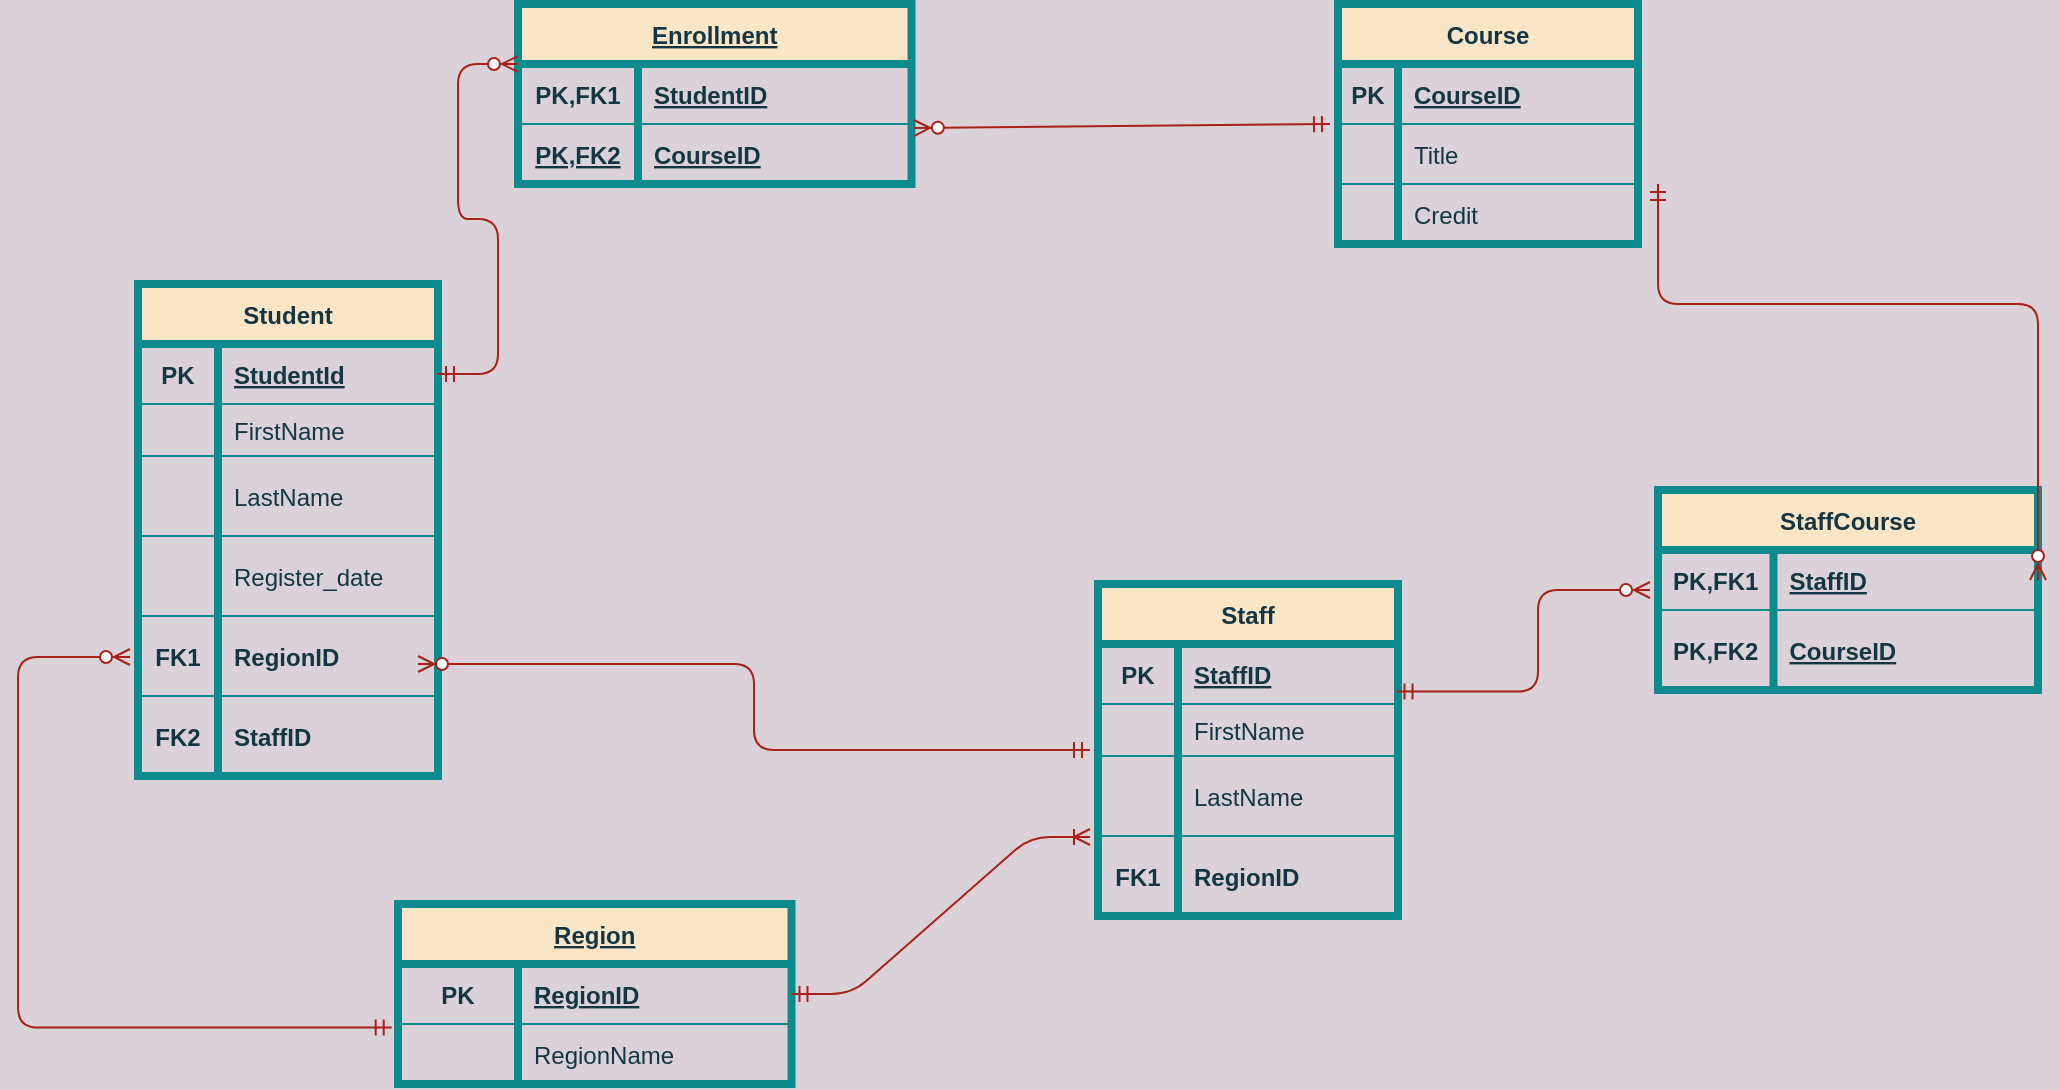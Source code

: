 <mxfile version="15.7.3" type="device"><diagram name="Universty Database Diagram" id="fdOnBVPsswf4ovLiWpWn"><mxGraphModel dx="1154" dy="551" grid="1" gridSize="10" guides="1" tooltips="1" connect="1" arrows="1" fold="1" page="1" pageScale="1" pageWidth="827" pageHeight="1169" background="#DAD2D8" math="0" shadow="0"><root><mxCell id="ur-bBOxtbcJsw3FvqmLU-0"/><mxCell id="ur-bBOxtbcJsw3FvqmLU-1" parent="ur-bBOxtbcJsw3FvqmLU-0"/><mxCell id="ur-bBOxtbcJsw3FvqmLU-2" value="Student" style="shape=table;startSize=30;container=1;collapsible=1;childLayout=tableLayout;fixedRows=1;rowLines=0;fontStyle=1;align=center;resizeLast=1;strokeWidth=4;perimeterSpacing=4;fillColor=#FAE5C7;strokeColor=#0F8B8D;fontColor=#143642;" vertex="1" parent="ur-bBOxtbcJsw3FvqmLU-1"><mxGeometry x="100" y="170" width="150" height="246" as="geometry"/></mxCell><mxCell id="ur-bBOxtbcJsw3FvqmLU-3" value="" style="shape=partialRectangle;collapsible=0;dropTarget=0;pointerEvents=0;fillColor=none;points=[[0,0.5],[1,0.5]];portConstraint=eastwest;top=0;left=0;right=0;bottom=1;strokeColor=#0F8B8D;fontColor=#143642;" vertex="1" parent="ur-bBOxtbcJsw3FvqmLU-2"><mxGeometry y="30" width="150" height="30" as="geometry"/></mxCell><mxCell id="ur-bBOxtbcJsw3FvqmLU-4" value="PK" style="shape=partialRectangle;overflow=hidden;connectable=0;fillColor=none;top=0;left=0;bottom=0;right=0;fontStyle=1;strokeColor=#0F8B8D;fontColor=#143642;" vertex="1" parent="ur-bBOxtbcJsw3FvqmLU-3"><mxGeometry width="40" height="30" as="geometry"><mxRectangle width="40" height="30" as="alternateBounds"/></mxGeometry></mxCell><mxCell id="ur-bBOxtbcJsw3FvqmLU-5" value="StudentId" style="shape=partialRectangle;overflow=hidden;connectable=0;fillColor=none;top=0;left=0;bottom=0;right=0;align=left;spacingLeft=6;fontStyle=5;strokeColor=#0F8B8D;fontColor=#143642;" vertex="1" parent="ur-bBOxtbcJsw3FvqmLU-3"><mxGeometry x="40" width="110" height="30" as="geometry"><mxRectangle width="110" height="30" as="alternateBounds"/></mxGeometry></mxCell><mxCell id="ur-bBOxtbcJsw3FvqmLU-6" style="shape=partialRectangle;collapsible=0;dropTarget=0;pointerEvents=0;fillColor=none;points=[[0,0.5],[1,0.5]];portConstraint=eastwest;top=0;left=0;right=0;bottom=1;strokeColor=#0F8B8D;fontColor=#143642;" vertex="1" parent="ur-bBOxtbcJsw3FvqmLU-2"><mxGeometry y="60" width="150" height="26" as="geometry"/></mxCell><mxCell id="ur-bBOxtbcJsw3FvqmLU-7" style="shape=partialRectangle;overflow=hidden;connectable=0;fillColor=none;top=0;left=0;bottom=0;right=0;fontStyle=1;strokeColor=#0F8B8D;fontColor=#143642;" vertex="1" parent="ur-bBOxtbcJsw3FvqmLU-6"><mxGeometry width="40" height="26" as="geometry"><mxRectangle width="40" height="26" as="alternateBounds"/></mxGeometry></mxCell><mxCell id="ur-bBOxtbcJsw3FvqmLU-8" value="FirstName" style="shape=partialRectangle;overflow=hidden;connectable=0;fillColor=none;top=0;left=0;bottom=0;right=0;align=left;spacingLeft=6;fontStyle=0;strokeColor=#0F8B8D;fontColor=#143642;" vertex="1" parent="ur-bBOxtbcJsw3FvqmLU-6"><mxGeometry x="40" width="110" height="26" as="geometry"><mxRectangle width="110" height="26" as="alternateBounds"/></mxGeometry></mxCell><mxCell id="ur-bBOxtbcJsw3FvqmLU-9" style="shape=partialRectangle;collapsible=0;dropTarget=0;pointerEvents=0;fillColor=none;points=[[0,0.5],[1,0.5]];portConstraint=eastwest;top=0;left=0;right=0;bottom=1;strokeColor=#0F8B8D;fontColor=#143642;" vertex="1" parent="ur-bBOxtbcJsw3FvqmLU-2"><mxGeometry y="86" width="150" height="40" as="geometry"/></mxCell><mxCell id="ur-bBOxtbcJsw3FvqmLU-10" style="shape=partialRectangle;overflow=hidden;connectable=0;fillColor=none;top=0;left=0;bottom=0;right=0;fontStyle=1;strokeColor=#0F8B8D;fontColor=#143642;" vertex="1" parent="ur-bBOxtbcJsw3FvqmLU-9"><mxGeometry width="40" height="40" as="geometry"><mxRectangle width="40" height="40" as="alternateBounds"/></mxGeometry></mxCell><mxCell id="ur-bBOxtbcJsw3FvqmLU-11" value="LastName" style="shape=partialRectangle;overflow=hidden;connectable=0;fillColor=none;top=0;left=0;bottom=0;right=0;align=left;spacingLeft=6;fontStyle=0;strokeColor=#0F8B8D;fontColor=#143642;" vertex="1" parent="ur-bBOxtbcJsw3FvqmLU-9"><mxGeometry x="40" width="110" height="40" as="geometry"><mxRectangle width="110" height="40" as="alternateBounds"/></mxGeometry></mxCell><mxCell id="ur-bBOxtbcJsw3FvqmLU-12" style="shape=partialRectangle;collapsible=0;dropTarget=0;pointerEvents=0;fillColor=none;points=[[0,0.5],[1,0.5]];portConstraint=eastwest;top=0;left=0;right=0;bottom=1;strokeColor=#0F8B8D;fontColor=#143642;" vertex="1" parent="ur-bBOxtbcJsw3FvqmLU-2"><mxGeometry y="126" width="150" height="40" as="geometry"/></mxCell><mxCell id="ur-bBOxtbcJsw3FvqmLU-13" style="shape=partialRectangle;overflow=hidden;connectable=0;fillColor=none;top=0;left=0;bottom=0;right=0;fontStyle=1;strokeColor=#0F8B8D;fontColor=#143642;" vertex="1" parent="ur-bBOxtbcJsw3FvqmLU-12"><mxGeometry width="40" height="40" as="geometry"><mxRectangle width="40" height="40" as="alternateBounds"/></mxGeometry></mxCell><mxCell id="ur-bBOxtbcJsw3FvqmLU-14" value="Register_date" style="shape=partialRectangle;overflow=hidden;connectable=0;fillColor=none;top=0;left=0;bottom=0;right=0;align=left;spacingLeft=6;fontStyle=0;strokeColor=#0F8B8D;fontColor=#143642;" vertex="1" parent="ur-bBOxtbcJsw3FvqmLU-12"><mxGeometry x="40" width="110" height="40" as="geometry"><mxRectangle width="110" height="40" as="alternateBounds"/></mxGeometry></mxCell><mxCell id="ur-bBOxtbcJsw3FvqmLU-15" style="shape=partialRectangle;collapsible=0;dropTarget=0;pointerEvents=0;fillColor=none;points=[[0,0.5],[1,0.5]];portConstraint=eastwest;top=0;left=0;right=0;bottom=1;strokeColor=#0F8B8D;fontColor=#143642;" vertex="1" parent="ur-bBOxtbcJsw3FvqmLU-2"><mxGeometry y="166" width="150" height="40" as="geometry"/></mxCell><mxCell id="ur-bBOxtbcJsw3FvqmLU-16" value="FK1" style="shape=partialRectangle;overflow=hidden;connectable=0;fillColor=none;top=0;left=0;bottom=0;right=0;fontStyle=1;strokeColor=#0F8B8D;fontColor=#143642;" vertex="1" parent="ur-bBOxtbcJsw3FvqmLU-15"><mxGeometry width="40" height="40" as="geometry"><mxRectangle width="40" height="40" as="alternateBounds"/></mxGeometry></mxCell><mxCell id="ur-bBOxtbcJsw3FvqmLU-17" value="RegionID" style="shape=partialRectangle;overflow=hidden;connectable=0;fillColor=none;top=0;left=0;bottom=0;right=0;align=left;spacingLeft=6;fontStyle=1;strokeColor=#0F8B8D;fontColor=#143642;" vertex="1" parent="ur-bBOxtbcJsw3FvqmLU-15"><mxGeometry x="40" width="110" height="40" as="geometry"><mxRectangle width="110" height="40" as="alternateBounds"/></mxGeometry></mxCell><mxCell id="ur-bBOxtbcJsw3FvqmLU-18" style="shape=partialRectangle;collapsible=0;dropTarget=0;pointerEvents=0;fillColor=none;points=[[0,0.5],[1,0.5]];portConstraint=eastwest;top=0;left=0;right=0;bottom=1;strokeColor=#0F8B8D;fontColor=#143642;" vertex="1" parent="ur-bBOxtbcJsw3FvqmLU-2"><mxGeometry y="206" width="150" height="40" as="geometry"/></mxCell><mxCell id="ur-bBOxtbcJsw3FvqmLU-19" value="FK2" style="shape=partialRectangle;overflow=hidden;connectable=0;fillColor=none;top=0;left=0;bottom=0;right=0;fontStyle=1;strokeColor=#0F8B8D;fontColor=#143642;" vertex="1" parent="ur-bBOxtbcJsw3FvqmLU-18"><mxGeometry width="40" height="40" as="geometry"><mxRectangle width="40" height="40" as="alternateBounds"/></mxGeometry></mxCell><mxCell id="ur-bBOxtbcJsw3FvqmLU-20" value="StaffID" style="shape=partialRectangle;overflow=hidden;connectable=0;fillColor=none;top=0;left=0;bottom=0;right=0;align=left;spacingLeft=6;fontStyle=1;strokeColor=#0F8B8D;fontColor=#143642;" vertex="1" parent="ur-bBOxtbcJsw3FvqmLU-18"><mxGeometry x="40" width="110" height="40" as="geometry"><mxRectangle width="110" height="40" as="alternateBounds"/></mxGeometry></mxCell><mxCell id="ur-bBOxtbcJsw3FvqmLU-21" value="Enrollment" style="shape=table;startSize=30;container=1;collapsible=1;childLayout=tableLayout;fixedRows=1;rowLines=0;fontStyle=5;align=center;resizeLast=1;strokeWidth=4;perimeterSpacing=4;fillColor=#FAE5C7;strokeColor=#0F8B8D;fontColor=#143642;" vertex="1" parent="ur-bBOxtbcJsw3FvqmLU-1"><mxGeometry x="290" y="30" width="196.75" height="90" as="geometry"/></mxCell><mxCell id="ur-bBOxtbcJsw3FvqmLU-22" value="" style="shape=partialRectangle;collapsible=0;dropTarget=0;pointerEvents=0;fillColor=none;points=[[0,0.5],[1,0.5]];portConstraint=eastwest;top=0;left=0;right=0;bottom=1;strokeColor=#0F8B8D;fontColor=#143642;" vertex="1" parent="ur-bBOxtbcJsw3FvqmLU-21"><mxGeometry y="30" width="196.75" height="30" as="geometry"/></mxCell><mxCell id="ur-bBOxtbcJsw3FvqmLU-23" value="PK,FK1" style="shape=partialRectangle;overflow=hidden;connectable=0;fillColor=none;top=0;left=0;bottom=0;right=0;fontStyle=1;strokeColor=#0F8B8D;fontColor=#143642;" vertex="1" parent="ur-bBOxtbcJsw3FvqmLU-22"><mxGeometry width="60" height="30" as="geometry"><mxRectangle width="60" height="30" as="alternateBounds"/></mxGeometry></mxCell><mxCell id="ur-bBOxtbcJsw3FvqmLU-24" value="StudentID" style="shape=partialRectangle;overflow=hidden;connectable=0;fillColor=none;top=0;left=0;bottom=0;right=0;align=left;spacingLeft=6;fontStyle=5;strokeColor=#0F8B8D;fontColor=#143642;" vertex="1" parent="ur-bBOxtbcJsw3FvqmLU-22"><mxGeometry x="60" width="136.75" height="30" as="geometry"><mxRectangle width="136.75" height="30" as="alternateBounds"/></mxGeometry></mxCell><mxCell id="ur-bBOxtbcJsw3FvqmLU-25" value="" style="shape=partialRectangle;collapsible=0;dropTarget=0;pointerEvents=0;fillColor=none;points=[[0,0.5],[1,0.5]];portConstraint=eastwest;top=0;left=0;right=0;bottom=0;strokeColor=#0F8B8D;fontColor=#143642;" vertex="1" parent="ur-bBOxtbcJsw3FvqmLU-21"><mxGeometry y="60" width="196.75" height="30" as="geometry"/></mxCell><mxCell id="ur-bBOxtbcJsw3FvqmLU-26" value="PK,FK2" style="shape=partialRectangle;overflow=hidden;connectable=0;fillColor=none;top=0;left=0;bottom=0;right=0;fontStyle=5;strokeColor=#0F8B8D;fontColor=#143642;" vertex="1" parent="ur-bBOxtbcJsw3FvqmLU-25"><mxGeometry width="60" height="30" as="geometry"><mxRectangle width="60" height="30" as="alternateBounds"/></mxGeometry></mxCell><mxCell id="ur-bBOxtbcJsw3FvqmLU-27" value="CourseID" style="shape=partialRectangle;overflow=hidden;connectable=0;fillColor=none;top=0;left=0;bottom=0;right=0;align=left;spacingLeft=6;fontStyle=5;strokeColor=#0F8B8D;fontColor=#143642;" vertex="1" parent="ur-bBOxtbcJsw3FvqmLU-25"><mxGeometry x="60" width="136.75" height="30" as="geometry"><mxRectangle width="136.75" height="30" as="alternateBounds"/></mxGeometry></mxCell><mxCell id="ur-bBOxtbcJsw3FvqmLU-28" value="Course" style="shape=table;startSize=30;container=1;collapsible=1;childLayout=tableLayout;fixedRows=1;rowLines=0;fontStyle=1;align=center;resizeLast=1;strokeWidth=4;perimeterSpacing=4;fillColor=#FAE5C7;strokeColor=#0F8B8D;fontColor=#143642;" vertex="1" parent="ur-bBOxtbcJsw3FvqmLU-1"><mxGeometry x="700" y="30" width="150" height="120" as="geometry"/></mxCell><mxCell id="ur-bBOxtbcJsw3FvqmLU-29" value="" style="shape=partialRectangle;collapsible=0;dropTarget=0;pointerEvents=0;fillColor=none;points=[[0,0.5],[1,0.5]];portConstraint=eastwest;top=0;left=0;right=0;bottom=1;strokeColor=#0F8B8D;fontColor=#143642;" vertex="1" parent="ur-bBOxtbcJsw3FvqmLU-28"><mxGeometry y="30" width="150" height="30" as="geometry"/></mxCell><mxCell id="ur-bBOxtbcJsw3FvqmLU-30" value="PK" style="shape=partialRectangle;overflow=hidden;connectable=0;fillColor=none;top=0;left=0;bottom=0;right=0;fontStyle=1;strokeColor=#0F8B8D;fontColor=#143642;" vertex="1" parent="ur-bBOxtbcJsw3FvqmLU-29"><mxGeometry width="30" height="30" as="geometry"><mxRectangle width="30" height="30" as="alternateBounds"/></mxGeometry></mxCell><mxCell id="ur-bBOxtbcJsw3FvqmLU-31" value="CourseID" style="shape=partialRectangle;overflow=hidden;connectable=0;fillColor=none;top=0;left=0;bottom=0;right=0;align=left;spacingLeft=6;fontStyle=5;strokeColor=#0F8B8D;fontColor=#143642;" vertex="1" parent="ur-bBOxtbcJsw3FvqmLU-29"><mxGeometry x="30" width="120" height="30" as="geometry"><mxRectangle width="120" height="30" as="alternateBounds"/></mxGeometry></mxCell><mxCell id="ur-bBOxtbcJsw3FvqmLU-32" style="shape=partialRectangle;collapsible=0;dropTarget=0;pointerEvents=0;fillColor=none;points=[[0,0.5],[1,0.5]];portConstraint=eastwest;top=0;left=0;right=0;bottom=1;strokeColor=#0F8B8D;fontColor=#143642;" vertex="1" parent="ur-bBOxtbcJsw3FvqmLU-28"><mxGeometry y="60" width="150" height="30" as="geometry"/></mxCell><mxCell id="ur-bBOxtbcJsw3FvqmLU-33" style="shape=partialRectangle;overflow=hidden;connectable=0;fillColor=none;top=0;left=0;bottom=0;right=0;fontStyle=1;strokeColor=#0F8B8D;fontColor=#143642;" vertex="1" parent="ur-bBOxtbcJsw3FvqmLU-32"><mxGeometry width="30" height="30" as="geometry"><mxRectangle width="30" height="30" as="alternateBounds"/></mxGeometry></mxCell><mxCell id="ur-bBOxtbcJsw3FvqmLU-34" value="Title" style="shape=partialRectangle;overflow=hidden;connectable=0;fillColor=none;top=0;left=0;bottom=0;right=0;align=left;spacingLeft=6;fontStyle=0;strokeColor=#0F8B8D;fontColor=#143642;" vertex="1" parent="ur-bBOxtbcJsw3FvqmLU-32"><mxGeometry x="30" width="120" height="30" as="geometry"><mxRectangle width="120" height="30" as="alternateBounds"/></mxGeometry></mxCell><mxCell id="ur-bBOxtbcJsw3FvqmLU-38" style="shape=partialRectangle;collapsible=0;dropTarget=0;pointerEvents=0;fillColor=none;points=[[0,0.5],[1,0.5]];portConstraint=eastwest;top=0;left=0;right=0;bottom=1;strokeColor=#0F8B8D;fontColor=#143642;" vertex="1" parent="ur-bBOxtbcJsw3FvqmLU-28"><mxGeometry y="90" width="150" height="30" as="geometry"/></mxCell><mxCell id="ur-bBOxtbcJsw3FvqmLU-39" style="shape=partialRectangle;overflow=hidden;connectable=0;fillColor=none;top=0;left=0;bottom=0;right=0;fontStyle=1;strokeColor=#0F8B8D;fontColor=#143642;" vertex="1" parent="ur-bBOxtbcJsw3FvqmLU-38"><mxGeometry width="30" height="30" as="geometry"><mxRectangle width="30" height="30" as="alternateBounds"/></mxGeometry></mxCell><mxCell id="ur-bBOxtbcJsw3FvqmLU-40" value="Credit" style="shape=partialRectangle;overflow=hidden;connectable=0;fillColor=none;top=0;left=0;bottom=0;right=0;align=left;spacingLeft=6;fontStyle=0;strokeColor=#0F8B8D;fontColor=#143642;" vertex="1" parent="ur-bBOxtbcJsw3FvqmLU-38"><mxGeometry x="30" width="120" height="30" as="geometry"><mxRectangle width="120" height="30" as="alternateBounds"/></mxGeometry></mxCell><mxCell id="ur-bBOxtbcJsw3FvqmLU-41" style="edgeStyle=elbowEdgeStyle;rounded=0;orthogonalLoop=1;jettySize=auto;html=1;strokeColor=#A8201A;fontColor=#143642;labelBackgroundColor=#DAD2D8;" edge="1" parent="ur-bBOxtbcJsw3FvqmLU-1"><mxGeometry relative="1" as="geometry"><mxPoint x="696" y="515" as="targetPoint"/><mxPoint x="696" y="515" as="sourcePoint"/></mxGeometry></mxCell><mxCell id="ur-bBOxtbcJsw3FvqmLU-42" value="StaffCourse" style="shape=table;startSize=30;container=1;collapsible=1;childLayout=tableLayout;fixedRows=1;rowLines=0;fontStyle=1;align=center;resizeLast=1;strokeWidth=4;perimeterSpacing=4;fillColor=#FAE5C7;strokeColor=#0F8B8D;fontColor=#143642;" vertex="1" parent="ur-bBOxtbcJsw3FvqmLU-1"><mxGeometry x="860" y="273" width="190" height="100" as="geometry"/></mxCell><mxCell id="ur-bBOxtbcJsw3FvqmLU-43" value="" style="shape=partialRectangle;collapsible=0;dropTarget=0;pointerEvents=0;fillColor=none;points=[[0,0.5],[1,0.5]];portConstraint=eastwest;top=0;left=0;right=0;bottom=1;strokeColor=#0F8B8D;fontColor=#143642;" vertex="1" parent="ur-bBOxtbcJsw3FvqmLU-42"><mxGeometry y="30" width="190" height="30" as="geometry"/></mxCell><mxCell id="ur-bBOxtbcJsw3FvqmLU-44" value="PK,FK1" style="shape=partialRectangle;overflow=hidden;connectable=0;fillColor=none;top=0;left=0;bottom=0;right=0;fontStyle=1;strokeColor=#0F8B8D;fontColor=#143642;" vertex="1" parent="ur-bBOxtbcJsw3FvqmLU-43"><mxGeometry width="57.75" height="30" as="geometry"><mxRectangle width="57.75" height="30" as="alternateBounds"/></mxGeometry></mxCell><mxCell id="ur-bBOxtbcJsw3FvqmLU-45" value="StaffID" style="shape=partialRectangle;overflow=hidden;connectable=0;fillColor=none;top=0;left=0;bottom=0;right=0;align=left;spacingLeft=6;fontStyle=5;strokeColor=#0F8B8D;fontColor=#143642;" vertex="1" parent="ur-bBOxtbcJsw3FvqmLU-43"><mxGeometry x="57.75" width="132.25" height="30" as="geometry"><mxRectangle width="132.25" height="30" as="alternateBounds"/></mxGeometry></mxCell><mxCell id="ur-bBOxtbcJsw3FvqmLU-46" style="shape=partialRectangle;collapsible=0;dropTarget=0;pointerEvents=0;fillColor=none;points=[[0,0.5],[1,0.5]];portConstraint=eastwest;top=0;left=0;right=0;bottom=1;strokeColor=#0F8B8D;fontColor=#143642;" vertex="1" parent="ur-bBOxtbcJsw3FvqmLU-42"><mxGeometry y="60" width="190" height="40" as="geometry"/></mxCell><mxCell id="ur-bBOxtbcJsw3FvqmLU-47" value="PK,FK2" style="shape=partialRectangle;overflow=hidden;connectable=0;fillColor=none;top=0;left=0;bottom=0;right=0;fontStyle=1;strokeColor=#0F8B8D;fontColor=#143642;" vertex="1" parent="ur-bBOxtbcJsw3FvqmLU-46"><mxGeometry width="57.75" height="40" as="geometry"><mxRectangle width="57.75" height="40" as="alternateBounds"/></mxGeometry></mxCell><mxCell id="ur-bBOxtbcJsw3FvqmLU-48" value="CourseID" style="shape=partialRectangle;overflow=hidden;connectable=0;fillColor=none;top=0;left=0;bottom=0;right=0;align=left;spacingLeft=6;fontStyle=5;strokeColor=#0F8B8D;fontColor=#143642;" vertex="1" parent="ur-bBOxtbcJsw3FvqmLU-46"><mxGeometry x="57.75" width="132.25" height="40" as="geometry"><mxRectangle width="132.25" height="40" as="alternateBounds"/></mxGeometry></mxCell><mxCell id="ur-bBOxtbcJsw3FvqmLU-49" value="Staff" style="shape=table;startSize=30;container=1;collapsible=1;childLayout=tableLayout;fixedRows=1;rowLines=0;fontStyle=1;align=center;resizeLast=1;strokeWidth=4;perimeterSpacing=4;fillColor=#FAE5C7;strokeColor=#0F8B8D;fontColor=#143642;" vertex="1" parent="ur-bBOxtbcJsw3FvqmLU-1"><mxGeometry x="580" y="320" width="150" height="166" as="geometry"/></mxCell><mxCell id="ur-bBOxtbcJsw3FvqmLU-50" value="" style="shape=partialRectangle;collapsible=0;dropTarget=0;pointerEvents=0;fillColor=none;points=[[0,0.5],[1,0.5]];portConstraint=eastwest;top=0;left=0;right=0;bottom=1;strokeColor=#0F8B8D;fontColor=#143642;" vertex="1" parent="ur-bBOxtbcJsw3FvqmLU-49"><mxGeometry y="30" width="150" height="30" as="geometry"/></mxCell><mxCell id="ur-bBOxtbcJsw3FvqmLU-51" value="PK" style="shape=partialRectangle;overflow=hidden;connectable=0;fillColor=none;top=0;left=0;bottom=0;right=0;fontStyle=1;strokeColor=#0F8B8D;fontColor=#143642;" vertex="1" parent="ur-bBOxtbcJsw3FvqmLU-50"><mxGeometry width="40" height="30" as="geometry"><mxRectangle width="40" height="30" as="alternateBounds"/></mxGeometry></mxCell><mxCell id="ur-bBOxtbcJsw3FvqmLU-52" value="StaffID" style="shape=partialRectangle;overflow=hidden;connectable=0;fillColor=none;top=0;left=0;bottom=0;right=0;align=left;spacingLeft=6;fontStyle=5;strokeColor=#0F8B8D;fontColor=#143642;" vertex="1" parent="ur-bBOxtbcJsw3FvqmLU-50"><mxGeometry x="40" width="110" height="30" as="geometry"><mxRectangle width="110" height="30" as="alternateBounds"/></mxGeometry></mxCell><mxCell id="ur-bBOxtbcJsw3FvqmLU-53" style="shape=partialRectangle;collapsible=0;dropTarget=0;pointerEvents=0;fillColor=none;points=[[0,0.5],[1,0.5]];portConstraint=eastwest;top=0;left=0;right=0;bottom=1;strokeColor=#0F8B8D;fontColor=#143642;" vertex="1" parent="ur-bBOxtbcJsw3FvqmLU-49"><mxGeometry y="60" width="150" height="26" as="geometry"/></mxCell><mxCell id="ur-bBOxtbcJsw3FvqmLU-54" style="shape=partialRectangle;overflow=hidden;connectable=0;fillColor=none;top=0;left=0;bottom=0;right=0;fontStyle=1;strokeColor=#0F8B8D;fontColor=#143642;" vertex="1" parent="ur-bBOxtbcJsw3FvqmLU-53"><mxGeometry width="40" height="26" as="geometry"><mxRectangle width="40" height="26" as="alternateBounds"/></mxGeometry></mxCell><mxCell id="ur-bBOxtbcJsw3FvqmLU-55" value="FirstName" style="shape=partialRectangle;overflow=hidden;connectable=0;fillColor=none;top=0;left=0;bottom=0;right=0;align=left;spacingLeft=6;fontStyle=0;strokeColor=#0F8B8D;fontColor=#143642;" vertex="1" parent="ur-bBOxtbcJsw3FvqmLU-53"><mxGeometry x="40" width="110" height="26" as="geometry"><mxRectangle width="110" height="26" as="alternateBounds"/></mxGeometry></mxCell><mxCell id="ur-bBOxtbcJsw3FvqmLU-56" style="shape=partialRectangle;collapsible=0;dropTarget=0;pointerEvents=0;fillColor=none;points=[[0,0.5],[1,0.5]];portConstraint=eastwest;top=0;left=0;right=0;bottom=1;strokeColor=#0F8B8D;fontColor=#143642;" vertex="1" parent="ur-bBOxtbcJsw3FvqmLU-49"><mxGeometry y="86" width="150" height="40" as="geometry"/></mxCell><mxCell id="ur-bBOxtbcJsw3FvqmLU-57" style="shape=partialRectangle;overflow=hidden;connectable=0;fillColor=none;top=0;left=0;bottom=0;right=0;fontStyle=1;strokeColor=#0F8B8D;fontColor=#143642;" vertex="1" parent="ur-bBOxtbcJsw3FvqmLU-56"><mxGeometry width="40" height="40" as="geometry"><mxRectangle width="40" height="40" as="alternateBounds"/></mxGeometry></mxCell><mxCell id="ur-bBOxtbcJsw3FvqmLU-58" value="LastName" style="shape=partialRectangle;overflow=hidden;connectable=0;fillColor=none;top=0;left=0;bottom=0;right=0;align=left;spacingLeft=6;fontStyle=0;strokeColor=#0F8B8D;fontColor=#143642;" vertex="1" parent="ur-bBOxtbcJsw3FvqmLU-56"><mxGeometry x="40" width="110" height="40" as="geometry"><mxRectangle width="110" height="40" as="alternateBounds"/></mxGeometry></mxCell><mxCell id="ur-bBOxtbcJsw3FvqmLU-59" style="shape=partialRectangle;collapsible=0;dropTarget=0;pointerEvents=0;fillColor=none;points=[[0,0.5],[1,0.5]];portConstraint=eastwest;top=0;left=0;right=0;bottom=1;strokeColor=#0F8B8D;fontColor=#143642;" vertex="1" parent="ur-bBOxtbcJsw3FvqmLU-49"><mxGeometry y="126" width="150" height="40" as="geometry"/></mxCell><mxCell id="ur-bBOxtbcJsw3FvqmLU-60" value="FK1" style="shape=partialRectangle;overflow=hidden;connectable=0;fillColor=none;top=0;left=0;bottom=0;right=0;fontStyle=1;strokeColor=#0F8B8D;fontColor=#143642;" vertex="1" parent="ur-bBOxtbcJsw3FvqmLU-59"><mxGeometry width="40" height="40" as="geometry"><mxRectangle width="40" height="40" as="alternateBounds"/></mxGeometry></mxCell><mxCell id="ur-bBOxtbcJsw3FvqmLU-61" value="RegionID" style="shape=partialRectangle;overflow=hidden;connectable=0;fillColor=none;top=0;left=0;bottom=0;right=0;align=left;spacingLeft=6;fontStyle=1;strokeColor=#0F8B8D;fontColor=#143642;" vertex="1" parent="ur-bBOxtbcJsw3FvqmLU-59"><mxGeometry x="40" width="110" height="40" as="geometry"><mxRectangle width="110" height="40" as="alternateBounds"/></mxGeometry></mxCell><mxCell id="ur-bBOxtbcJsw3FvqmLU-62" value="Region" style="shape=table;startSize=30;container=1;collapsible=1;childLayout=tableLayout;fixedRows=1;rowLines=0;fontStyle=5;align=center;resizeLast=1;strokeWidth=4;perimeterSpacing=4;fillColor=#FAE5C7;strokeColor=#0F8B8D;fontColor=#143642;" vertex="1" parent="ur-bBOxtbcJsw3FvqmLU-1"><mxGeometry x="230" y="480" width="196.75" height="90" as="geometry"/></mxCell><mxCell id="ur-bBOxtbcJsw3FvqmLU-63" value="" style="shape=partialRectangle;collapsible=0;dropTarget=0;pointerEvents=0;fillColor=none;points=[[0,0.5],[1,0.5]];portConstraint=eastwest;top=0;left=0;right=0;bottom=1;strokeColor=#0F8B8D;fontColor=#143642;" vertex="1" parent="ur-bBOxtbcJsw3FvqmLU-62"><mxGeometry y="30" width="196.75" height="30" as="geometry"/></mxCell><mxCell id="ur-bBOxtbcJsw3FvqmLU-64" value="PK" style="shape=partialRectangle;overflow=hidden;connectable=0;fillColor=none;top=0;left=0;bottom=0;right=0;fontStyle=1;strokeColor=#0F8B8D;fontColor=#143642;" vertex="1" parent="ur-bBOxtbcJsw3FvqmLU-63"><mxGeometry width="60" height="30" as="geometry"><mxRectangle width="60" height="30" as="alternateBounds"/></mxGeometry></mxCell><mxCell id="ur-bBOxtbcJsw3FvqmLU-65" value="RegionID" style="shape=partialRectangle;overflow=hidden;connectable=0;fillColor=none;top=0;left=0;bottom=0;right=0;align=left;spacingLeft=6;fontStyle=5;strokeColor=#0F8B8D;fontColor=#143642;" vertex="1" parent="ur-bBOxtbcJsw3FvqmLU-63"><mxGeometry x="60" width="136.75" height="30" as="geometry"><mxRectangle width="136.75" height="30" as="alternateBounds"/></mxGeometry></mxCell><mxCell id="ur-bBOxtbcJsw3FvqmLU-66" value="" style="shape=partialRectangle;collapsible=0;dropTarget=0;pointerEvents=0;fillColor=none;points=[[0,0.5],[1,0.5]];portConstraint=eastwest;top=0;left=0;right=0;bottom=0;strokeColor=#0F8B8D;fontColor=#143642;" vertex="1" parent="ur-bBOxtbcJsw3FvqmLU-62"><mxGeometry y="60" width="196.75" height="30" as="geometry"/></mxCell><mxCell id="ur-bBOxtbcJsw3FvqmLU-67" value="" style="shape=partialRectangle;overflow=hidden;connectable=0;fillColor=none;top=0;left=0;bottom=0;right=0;fontStyle=5;strokeColor=#0F8B8D;fontColor=#143642;" vertex="1" parent="ur-bBOxtbcJsw3FvqmLU-66"><mxGeometry width="60" height="30" as="geometry"><mxRectangle width="60" height="30" as="alternateBounds"/></mxGeometry></mxCell><mxCell id="ur-bBOxtbcJsw3FvqmLU-68" value="RegionName" style="shape=partialRectangle;overflow=hidden;connectable=0;fillColor=none;top=0;left=0;bottom=0;right=0;align=left;spacingLeft=6;fontStyle=0;strokeColor=#0F8B8D;fontColor=#143642;" vertex="1" parent="ur-bBOxtbcJsw3FvqmLU-66"><mxGeometry x="60" width="136.75" height="30" as="geometry"><mxRectangle width="136.75" height="30" as="alternateBounds"/></mxGeometry></mxCell><mxCell id="ur-bBOxtbcJsw3FvqmLU-69" value="" style="edgeStyle=elbowEdgeStyle;fontSize=12;html=1;endArrow=ERzeroToMany;startArrow=ERmandOne;rounded=1;sketch=0;fontColor=#143642;strokeColor=#A8201A;fillColor=#FAE5C7;entryX=0;entryY=0.75;entryDx=0;entryDy=0;exitX=-0.016;exitY=0.06;exitDx=0;exitDy=0;exitPerimeter=0;labelBackgroundColor=#DAD2D8;" edge="1" parent="ur-bBOxtbcJsw3FvqmLU-1" source="ur-bBOxtbcJsw3FvqmLU-66" target="ur-bBOxtbcJsw3FvqmLU-2"><mxGeometry width="100" height="100" relative="1" as="geometry"><mxPoint x="280" y="530" as="sourcePoint"/><mxPoint x="70" y="386" as="targetPoint"/><Array as="points"><mxPoint x="40" y="420"/><mxPoint x="50" y="490"/></Array></mxGeometry></mxCell><mxCell id="ur-bBOxtbcJsw3FvqmLU-70" value="" style="edgeStyle=entityRelationEdgeStyle;fontSize=12;html=1;endArrow=ERoneToMany;startArrow=ERmandOne;rounded=1;sketch=0;fontColor=#143642;strokeColor=#A8201A;fillColor=#FAE5C7;entryX=0;entryY=0.75;entryDx=0;entryDy=0;exitX=1;exitY=0.5;exitDx=0;exitDy=0;labelBackgroundColor=#DAD2D8;" edge="1" parent="ur-bBOxtbcJsw3FvqmLU-1" source="ur-bBOxtbcJsw3FvqmLU-63" target="ur-bBOxtbcJsw3FvqmLU-49"><mxGeometry width="100" height="100" relative="1" as="geometry"><mxPoint x="486.75" y="530" as="sourcePoint"/><mxPoint x="586.75" y="430" as="targetPoint"/></mxGeometry></mxCell><mxCell id="ur-bBOxtbcJsw3FvqmLU-71" value="" style="edgeStyle=elbowEdgeStyle;fontSize=12;html=1;endArrow=ERzeroToMany;startArrow=ERmandOne;rounded=1;sketch=0;fontColor=#143642;strokeColor=#A8201A;fillColor=#FAE5C7;exitX=0;exitY=0.5;exitDx=0;exitDy=0;labelBackgroundColor=#DAD2D8;" edge="1" parent="ur-bBOxtbcJsw3FvqmLU-1" source="ur-bBOxtbcJsw3FvqmLU-49"><mxGeometry width="100" height="100" relative="1" as="geometry"><mxPoint x="470" y="393" as="sourcePoint"/><mxPoint x="240" y="360" as="targetPoint"/></mxGeometry></mxCell><mxCell id="ur-bBOxtbcJsw3FvqmLU-72" value="" style="edgeStyle=entityRelationEdgeStyle;fontSize=12;html=1;endArrow=ERzeroToMany;startArrow=ERmandOne;rounded=1;sketch=0;fontColor=#143642;strokeColor=#A8201A;fillColor=#FAE5C7;exitX=1;exitY=0.5;exitDx=0;exitDy=0;labelBackgroundColor=#DAD2D8;" edge="1" parent="ur-bBOxtbcJsw3FvqmLU-1" source="ur-bBOxtbcJsw3FvqmLU-3"><mxGeometry width="100" height="100" relative="1" as="geometry"><mxPoint x="190" y="160" as="sourcePoint"/><mxPoint x="290" y="60" as="targetPoint"/></mxGeometry></mxCell><mxCell id="ur-bBOxtbcJsw3FvqmLU-74" value="" style="edgeStyle=orthogonalEdgeStyle;fontSize=12;html=1;endArrow=ERzeroToMany;startArrow=ERmandOne;rounded=1;sketch=0;fontColor=#143642;strokeColor=#A8201A;fillColor=#FAE5C7;elbow=vertical;entryX=0;entryY=0.5;entryDx=0;entryDy=0;exitX=0.995;exitY=0.793;exitDx=0;exitDy=0;exitPerimeter=0;labelBackgroundColor=#DAD2D8;" edge="1" parent="ur-bBOxtbcJsw3FvqmLU-1" source="ur-bBOxtbcJsw3FvqmLU-50" target="ur-bBOxtbcJsw3FvqmLU-42"><mxGeometry width="100" height="100" relative="1" as="geometry"><mxPoint x="780" y="400" as="sourcePoint"/><mxPoint x="419.75" y="200" as="targetPoint"/><Array as="points"><mxPoint x="800" y="374"/><mxPoint x="800" y="323"/></Array></mxGeometry></mxCell><mxCell id="ur-bBOxtbcJsw3FvqmLU-75" value="" style="edgeStyle=elbowEdgeStyle;fontSize=12;html=1;endArrow=ERzeroToMany;startArrow=ERmandOne;rounded=1;sketch=0;fontColor=#143642;strokeColor=#A8201A;fillColor=#FAE5C7;elbow=vertical;entryX=1;entryY=0.5;entryDx=0;entryDy=0;exitX=1;exitY=0.5;exitDx=0;exitDy=0;labelBackgroundColor=#DAD2D8;" edge="1" parent="ur-bBOxtbcJsw3FvqmLU-1" source="ur-bBOxtbcJsw3FvqmLU-35" target="ur-bBOxtbcJsw3FvqmLU-43"><mxGeometry width="100" height="100" relative="1" as="geometry"><mxPoint x="860" y="120" as="sourcePoint"/><mxPoint x="1080" y="310" as="targetPoint"/><Array as="points"><mxPoint x="1080" y="180"/><mxPoint x="1130" y="260"/><mxPoint x="955" y="120"/><mxPoint x="1150" y="180"/></Array></mxGeometry></mxCell><mxCell id="k3WbeiYhinQyK997g8XV-0" value="" style="fontSize=12;html=1;endArrow=ERzeroToMany;startArrow=ERmandOne;rounded=1;sketch=0;fontColor=#143642;strokeColor=#A8201A;fillColor=#FAE5C7;elbow=vertical;entryX=1.006;entryY=0.067;entryDx=0;entryDy=0;exitX=0;exitY=0.5;exitDx=0;exitDy=0;labelBackgroundColor=#DAD2D8;entryPerimeter=0;" edge="1" parent="ur-bBOxtbcJsw3FvqmLU-1" source="ur-bBOxtbcJsw3FvqmLU-28" target="ur-bBOxtbcJsw3FvqmLU-25"><mxGeometry width="100" height="100" relative="1" as="geometry"><mxPoint x="700" y="120" as="sourcePoint"/><mxPoint x="700" y="30" as="targetPoint"/></mxGeometry></mxCell></root></mxGraphModel></diagram></mxfile>